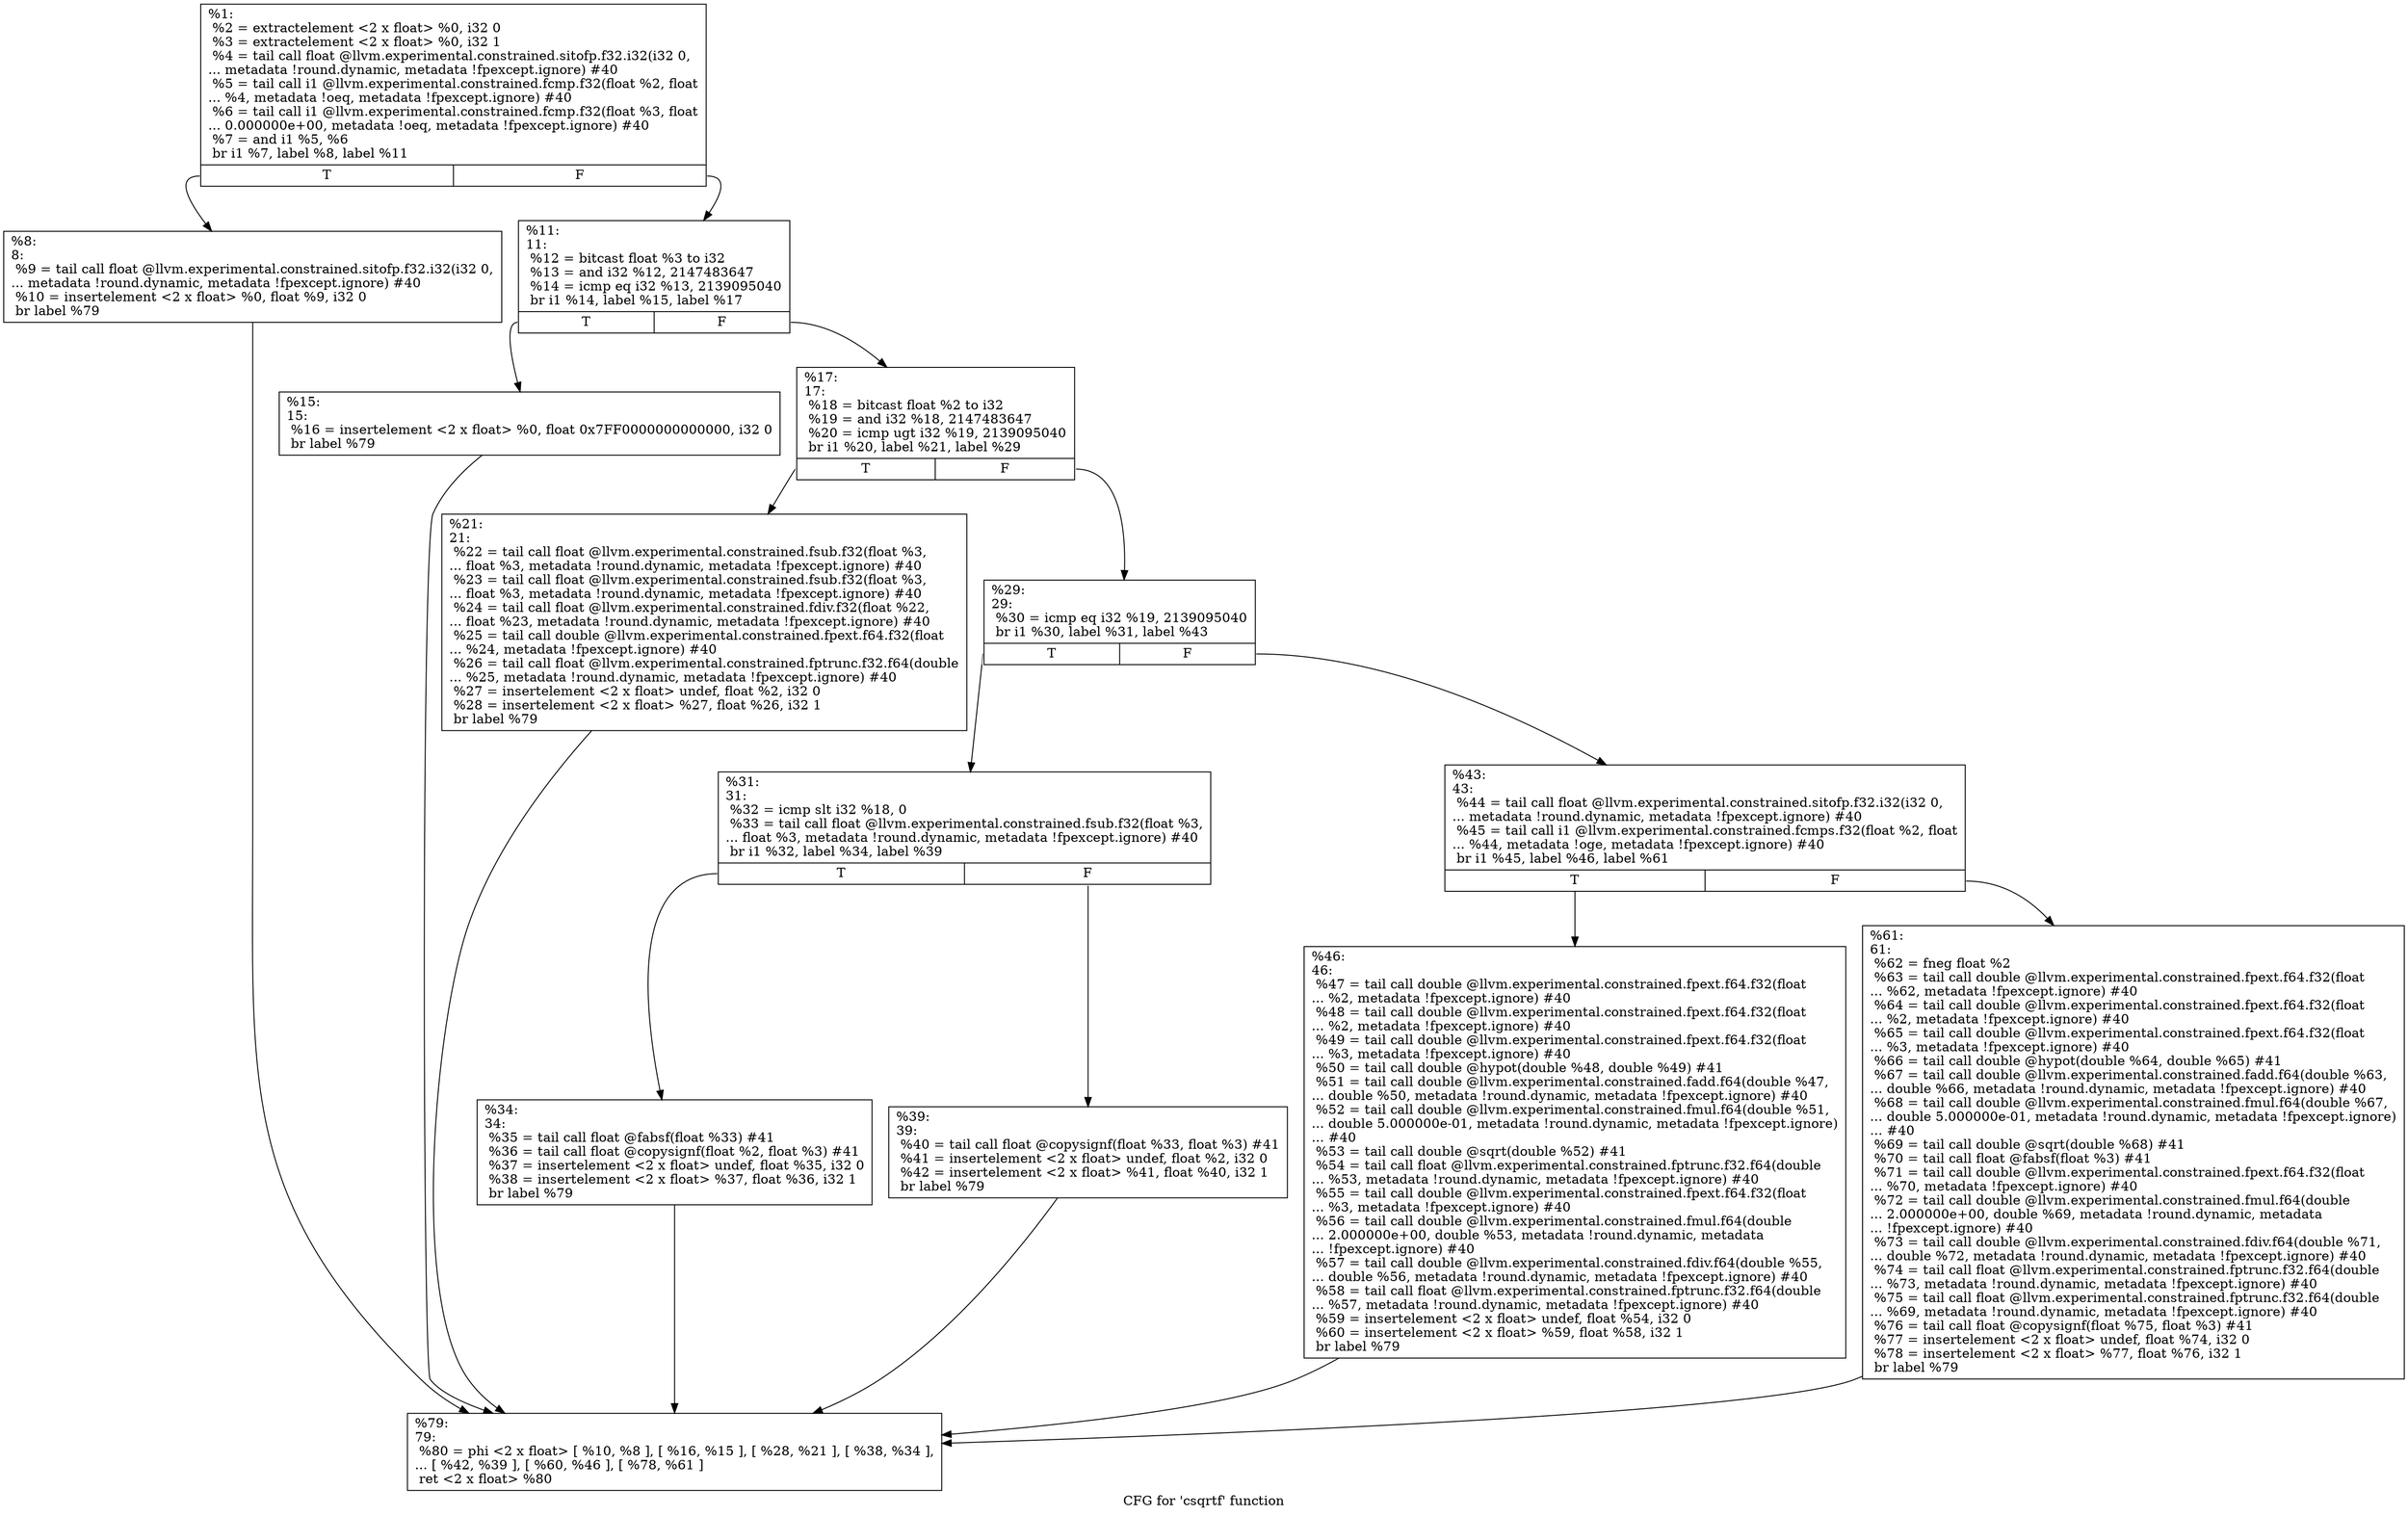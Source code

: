digraph "CFG for 'csqrtf' function" {
	label="CFG for 'csqrtf' function";

	Node0x190fd80 [shape=record,label="{%1:\l  %2 = extractelement \<2 x float\> %0, i32 0\l  %3 = extractelement \<2 x float\> %0, i32 1\l  %4 = tail call float @llvm.experimental.constrained.sitofp.f32.i32(i32 0,\l... metadata !round.dynamic, metadata !fpexcept.ignore) #40\l  %5 = tail call i1 @llvm.experimental.constrained.fcmp.f32(float %2, float\l... %4, metadata !oeq, metadata !fpexcept.ignore) #40\l  %6 = tail call i1 @llvm.experimental.constrained.fcmp.f32(float %3, float\l... 0.000000e+00, metadata !oeq, metadata !fpexcept.ignore) #40\l  %7 = and i1 %5, %6\l  br i1 %7, label %8, label %11\l|{<s0>T|<s1>F}}"];
	Node0x190fd80:s0 -> Node0x1911060;
	Node0x190fd80:s1 -> Node0x19110b0;
	Node0x1911060 [shape=record,label="{%8:\l8:                                                \l  %9 = tail call float @llvm.experimental.constrained.sitofp.f32.i32(i32 0,\l... metadata !round.dynamic, metadata !fpexcept.ignore) #40\l  %10 = insertelement \<2 x float\> %0, float %9, i32 0\l  br label %79\l}"];
	Node0x1911060 -> Node0x1911420;
	Node0x19110b0 [shape=record,label="{%11:\l11:                                               \l  %12 = bitcast float %3 to i32\l  %13 = and i32 %12, 2147483647\l  %14 = icmp eq i32 %13, 2139095040\l  br i1 %14, label %15, label %17\l|{<s0>T|<s1>F}}"];
	Node0x19110b0:s0 -> Node0x1911100;
	Node0x19110b0:s1 -> Node0x1911150;
	Node0x1911100 [shape=record,label="{%15:\l15:                                               \l  %16 = insertelement \<2 x float\> %0, float 0x7FF0000000000000, i32 0\l  br label %79\l}"];
	Node0x1911100 -> Node0x1911420;
	Node0x1911150 [shape=record,label="{%17:\l17:                                               \l  %18 = bitcast float %2 to i32\l  %19 = and i32 %18, 2147483647\l  %20 = icmp ugt i32 %19, 2139095040\l  br i1 %20, label %21, label %29\l|{<s0>T|<s1>F}}"];
	Node0x1911150:s0 -> Node0x19111a0;
	Node0x1911150:s1 -> Node0x19111f0;
	Node0x19111a0 [shape=record,label="{%21:\l21:                                               \l  %22 = tail call float @llvm.experimental.constrained.fsub.f32(float %3,\l... float %3, metadata !round.dynamic, metadata !fpexcept.ignore) #40\l  %23 = tail call float @llvm.experimental.constrained.fsub.f32(float %3,\l... float %3, metadata !round.dynamic, metadata !fpexcept.ignore) #40\l  %24 = tail call float @llvm.experimental.constrained.fdiv.f32(float %22,\l... float %23, metadata !round.dynamic, metadata !fpexcept.ignore) #40\l  %25 = tail call double @llvm.experimental.constrained.fpext.f64.f32(float\l... %24, metadata !fpexcept.ignore) #40\l  %26 = tail call float @llvm.experimental.constrained.fptrunc.f32.f64(double\l... %25, metadata !round.dynamic, metadata !fpexcept.ignore) #40\l  %27 = insertelement \<2 x float\> undef, float %2, i32 0\l  %28 = insertelement \<2 x float\> %27, float %26, i32 1\l  br label %79\l}"];
	Node0x19111a0 -> Node0x1911420;
	Node0x19111f0 [shape=record,label="{%29:\l29:                                               \l  %30 = icmp eq i32 %19, 2139095040\l  br i1 %30, label %31, label %43\l|{<s0>T|<s1>F}}"];
	Node0x19111f0:s0 -> Node0x1911240;
	Node0x19111f0:s1 -> Node0x1911330;
	Node0x1911240 [shape=record,label="{%31:\l31:                                               \l  %32 = icmp slt i32 %18, 0\l  %33 = tail call float @llvm.experimental.constrained.fsub.f32(float %3,\l... float %3, metadata !round.dynamic, metadata !fpexcept.ignore) #40\l  br i1 %32, label %34, label %39\l|{<s0>T|<s1>F}}"];
	Node0x1911240:s0 -> Node0x1911290;
	Node0x1911240:s1 -> Node0x19112e0;
	Node0x1911290 [shape=record,label="{%34:\l34:                                               \l  %35 = tail call float @fabsf(float %33) #41\l  %36 = tail call float @copysignf(float %2, float %3) #41\l  %37 = insertelement \<2 x float\> undef, float %35, i32 0\l  %38 = insertelement \<2 x float\> %37, float %36, i32 1\l  br label %79\l}"];
	Node0x1911290 -> Node0x1911420;
	Node0x19112e0 [shape=record,label="{%39:\l39:                                               \l  %40 = tail call float @copysignf(float %33, float %3) #41\l  %41 = insertelement \<2 x float\> undef, float %2, i32 0\l  %42 = insertelement \<2 x float\> %41, float %40, i32 1\l  br label %79\l}"];
	Node0x19112e0 -> Node0x1911420;
	Node0x1911330 [shape=record,label="{%43:\l43:                                               \l  %44 = tail call float @llvm.experimental.constrained.sitofp.f32.i32(i32 0,\l... metadata !round.dynamic, metadata !fpexcept.ignore) #40\l  %45 = tail call i1 @llvm.experimental.constrained.fcmps.f32(float %2, float\l... %44, metadata !oge, metadata !fpexcept.ignore) #40\l  br i1 %45, label %46, label %61\l|{<s0>T|<s1>F}}"];
	Node0x1911330:s0 -> Node0x1911380;
	Node0x1911330:s1 -> Node0x19113d0;
	Node0x1911380 [shape=record,label="{%46:\l46:                                               \l  %47 = tail call double @llvm.experimental.constrained.fpext.f64.f32(float\l... %2, metadata !fpexcept.ignore) #40\l  %48 = tail call double @llvm.experimental.constrained.fpext.f64.f32(float\l... %2, metadata !fpexcept.ignore) #40\l  %49 = tail call double @llvm.experimental.constrained.fpext.f64.f32(float\l... %3, metadata !fpexcept.ignore) #40\l  %50 = tail call double @hypot(double %48, double %49) #41\l  %51 = tail call double @llvm.experimental.constrained.fadd.f64(double %47,\l... double %50, metadata !round.dynamic, metadata !fpexcept.ignore) #40\l  %52 = tail call double @llvm.experimental.constrained.fmul.f64(double %51,\l... double 5.000000e-01, metadata !round.dynamic, metadata !fpexcept.ignore)\l... #40\l  %53 = tail call double @sqrt(double %52) #41\l  %54 = tail call float @llvm.experimental.constrained.fptrunc.f32.f64(double\l... %53, metadata !round.dynamic, metadata !fpexcept.ignore) #40\l  %55 = tail call double @llvm.experimental.constrained.fpext.f64.f32(float\l... %3, metadata !fpexcept.ignore) #40\l  %56 = tail call double @llvm.experimental.constrained.fmul.f64(double\l... 2.000000e+00, double %53, metadata !round.dynamic, metadata\l... !fpexcept.ignore) #40\l  %57 = tail call double @llvm.experimental.constrained.fdiv.f64(double %55,\l... double %56, metadata !round.dynamic, metadata !fpexcept.ignore) #40\l  %58 = tail call float @llvm.experimental.constrained.fptrunc.f32.f64(double\l... %57, metadata !round.dynamic, metadata !fpexcept.ignore) #40\l  %59 = insertelement \<2 x float\> undef, float %54, i32 0\l  %60 = insertelement \<2 x float\> %59, float %58, i32 1\l  br label %79\l}"];
	Node0x1911380 -> Node0x1911420;
	Node0x19113d0 [shape=record,label="{%61:\l61:                                               \l  %62 = fneg float %2\l  %63 = tail call double @llvm.experimental.constrained.fpext.f64.f32(float\l... %62, metadata !fpexcept.ignore) #40\l  %64 = tail call double @llvm.experimental.constrained.fpext.f64.f32(float\l... %2, metadata !fpexcept.ignore) #40\l  %65 = tail call double @llvm.experimental.constrained.fpext.f64.f32(float\l... %3, metadata !fpexcept.ignore) #40\l  %66 = tail call double @hypot(double %64, double %65) #41\l  %67 = tail call double @llvm.experimental.constrained.fadd.f64(double %63,\l... double %66, metadata !round.dynamic, metadata !fpexcept.ignore) #40\l  %68 = tail call double @llvm.experimental.constrained.fmul.f64(double %67,\l... double 5.000000e-01, metadata !round.dynamic, metadata !fpexcept.ignore)\l... #40\l  %69 = tail call double @sqrt(double %68) #41\l  %70 = tail call float @fabsf(float %3) #41\l  %71 = tail call double @llvm.experimental.constrained.fpext.f64.f32(float\l... %70, metadata !fpexcept.ignore) #40\l  %72 = tail call double @llvm.experimental.constrained.fmul.f64(double\l... 2.000000e+00, double %69, metadata !round.dynamic, metadata\l... !fpexcept.ignore) #40\l  %73 = tail call double @llvm.experimental.constrained.fdiv.f64(double %71,\l... double %72, metadata !round.dynamic, metadata !fpexcept.ignore) #40\l  %74 = tail call float @llvm.experimental.constrained.fptrunc.f32.f64(double\l... %73, metadata !round.dynamic, metadata !fpexcept.ignore) #40\l  %75 = tail call float @llvm.experimental.constrained.fptrunc.f32.f64(double\l... %69, metadata !round.dynamic, metadata !fpexcept.ignore) #40\l  %76 = tail call float @copysignf(float %75, float %3) #41\l  %77 = insertelement \<2 x float\> undef, float %74, i32 0\l  %78 = insertelement \<2 x float\> %77, float %76, i32 1\l  br label %79\l}"];
	Node0x19113d0 -> Node0x1911420;
	Node0x1911420 [shape=record,label="{%79:\l79:                                               \l  %80 = phi \<2 x float\> [ %10, %8 ], [ %16, %15 ], [ %28, %21 ], [ %38, %34 ],\l... [ %42, %39 ], [ %60, %46 ], [ %78, %61 ]\l  ret \<2 x float\> %80\l}"];
}

